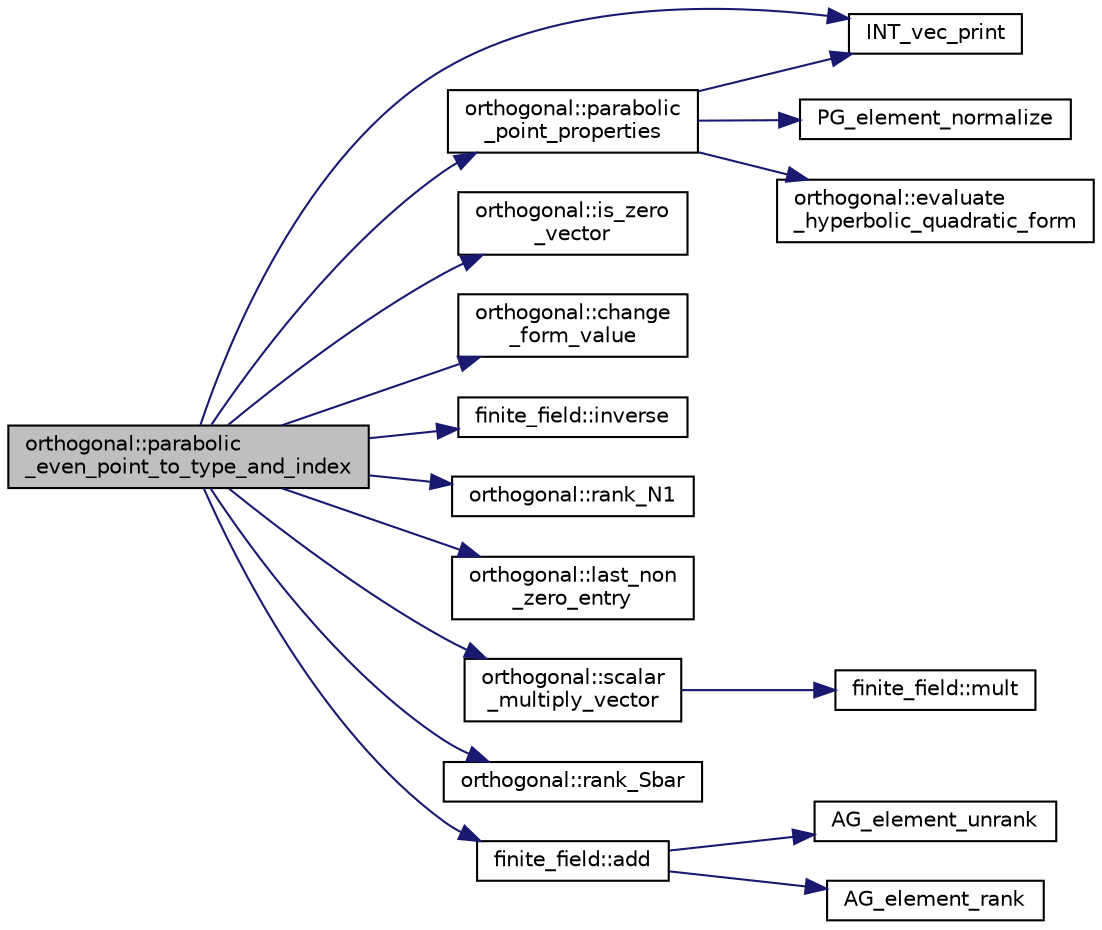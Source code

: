 digraph "orthogonal::parabolic_even_point_to_type_and_index"
{
  edge [fontname="Helvetica",fontsize="10",labelfontname="Helvetica",labelfontsize="10"];
  node [fontname="Helvetica",fontsize="10",shape=record];
  rankdir="LR";
  Node17509 [label="orthogonal::parabolic\l_even_point_to_type_and_index",height=0.2,width=0.4,color="black", fillcolor="grey75", style="filled", fontcolor="black"];
  Node17509 -> Node17510 [color="midnightblue",fontsize="10",style="solid",fontname="Helvetica"];
  Node17510 [label="INT_vec_print",height=0.2,width=0.4,color="black", fillcolor="white", style="filled",URL="$df/dbf/sajeeb_8_c.html#a79a5901af0b47dd0d694109543c027fe"];
  Node17509 -> Node17511 [color="midnightblue",fontsize="10",style="solid",fontname="Helvetica"];
  Node17511 [label="orthogonal::parabolic\l_point_properties",height=0.2,width=0.4,color="black", fillcolor="white", style="filled",URL="$d7/daa/classorthogonal.html#a0650d32c951152fad324844a16fea1c2"];
  Node17511 -> Node17510 [color="midnightblue",fontsize="10",style="solid",fontname="Helvetica"];
  Node17511 -> Node17512 [color="midnightblue",fontsize="10",style="solid",fontname="Helvetica"];
  Node17512 [label="PG_element_normalize",height=0.2,width=0.4,color="black", fillcolor="white", style="filled",URL="$d4/d67/geometry_8h.html#a5a4c3c1158bad6bab0d786c616bd0996"];
  Node17511 -> Node17513 [color="midnightblue",fontsize="10",style="solid",fontname="Helvetica"];
  Node17513 [label="orthogonal::evaluate\l_hyperbolic_quadratic_form",height=0.2,width=0.4,color="black", fillcolor="white", style="filled",URL="$d7/daa/classorthogonal.html#a4c5c5908326e2f17d3addecbe2ba9d18"];
  Node17509 -> Node17514 [color="midnightblue",fontsize="10",style="solid",fontname="Helvetica"];
  Node17514 [label="orthogonal::is_zero\l_vector",height=0.2,width=0.4,color="black", fillcolor="white", style="filled",URL="$d7/daa/classorthogonal.html#ab35d1fb0ed48ceb00d4484bf8e38f1cb"];
  Node17509 -> Node17515 [color="midnightblue",fontsize="10",style="solid",fontname="Helvetica"];
  Node17515 [label="orthogonal::change\l_form_value",height=0.2,width=0.4,color="black", fillcolor="white", style="filled",URL="$d7/daa/classorthogonal.html#a981c26d4b73e152cd884f0b969a581bf"];
  Node17509 -> Node17516 [color="midnightblue",fontsize="10",style="solid",fontname="Helvetica"];
  Node17516 [label="finite_field::inverse",height=0.2,width=0.4,color="black", fillcolor="white", style="filled",URL="$df/d5a/classfinite__field.html#a69f2a12c01e70b7ce2d115c5221c9cdd"];
  Node17509 -> Node17517 [color="midnightblue",fontsize="10",style="solid",fontname="Helvetica"];
  Node17517 [label="orthogonal::rank_N1",height=0.2,width=0.4,color="black", fillcolor="white", style="filled",URL="$d7/daa/classorthogonal.html#a10b99e279ae3624531756ea2723b59e7"];
  Node17509 -> Node17518 [color="midnightblue",fontsize="10",style="solid",fontname="Helvetica"];
  Node17518 [label="orthogonal::last_non\l_zero_entry",height=0.2,width=0.4,color="black", fillcolor="white", style="filled",URL="$d7/daa/classorthogonal.html#ad2b224ed0ee17c895ea0e508dc2a5385"];
  Node17509 -> Node17519 [color="midnightblue",fontsize="10",style="solid",fontname="Helvetica"];
  Node17519 [label="orthogonal::scalar\l_multiply_vector",height=0.2,width=0.4,color="black", fillcolor="white", style="filled",URL="$d7/daa/classorthogonal.html#aa09d1376cd2f6bd9a3dbc05d2e300345"];
  Node17519 -> Node17520 [color="midnightblue",fontsize="10",style="solid",fontname="Helvetica"];
  Node17520 [label="finite_field::mult",height=0.2,width=0.4,color="black", fillcolor="white", style="filled",URL="$df/d5a/classfinite__field.html#a24fb5917aa6d4d656fd855b7f44a13b0"];
  Node17509 -> Node17521 [color="midnightblue",fontsize="10",style="solid",fontname="Helvetica"];
  Node17521 [label="orthogonal::rank_Sbar",height=0.2,width=0.4,color="black", fillcolor="white", style="filled",URL="$d7/daa/classorthogonal.html#aea0a2cc174275eea357b9a68f277e970"];
  Node17509 -> Node17522 [color="midnightblue",fontsize="10",style="solid",fontname="Helvetica"];
  Node17522 [label="finite_field::add",height=0.2,width=0.4,color="black", fillcolor="white", style="filled",URL="$df/d5a/classfinite__field.html#a8f12328a27500f3c7be0c849ebbc9d14"];
  Node17522 -> Node17523 [color="midnightblue",fontsize="10",style="solid",fontname="Helvetica"];
  Node17523 [label="AG_element_unrank",height=0.2,width=0.4,color="black", fillcolor="white", style="filled",URL="$d4/d67/geometry_8h.html#a4a33b86c87b2879b97cfa1327abe2885"];
  Node17522 -> Node17524 [color="midnightblue",fontsize="10",style="solid",fontname="Helvetica"];
  Node17524 [label="AG_element_rank",height=0.2,width=0.4,color="black", fillcolor="white", style="filled",URL="$d4/d67/geometry_8h.html#ab2ac908d07dd8038fd996e26bdc75c17"];
}
